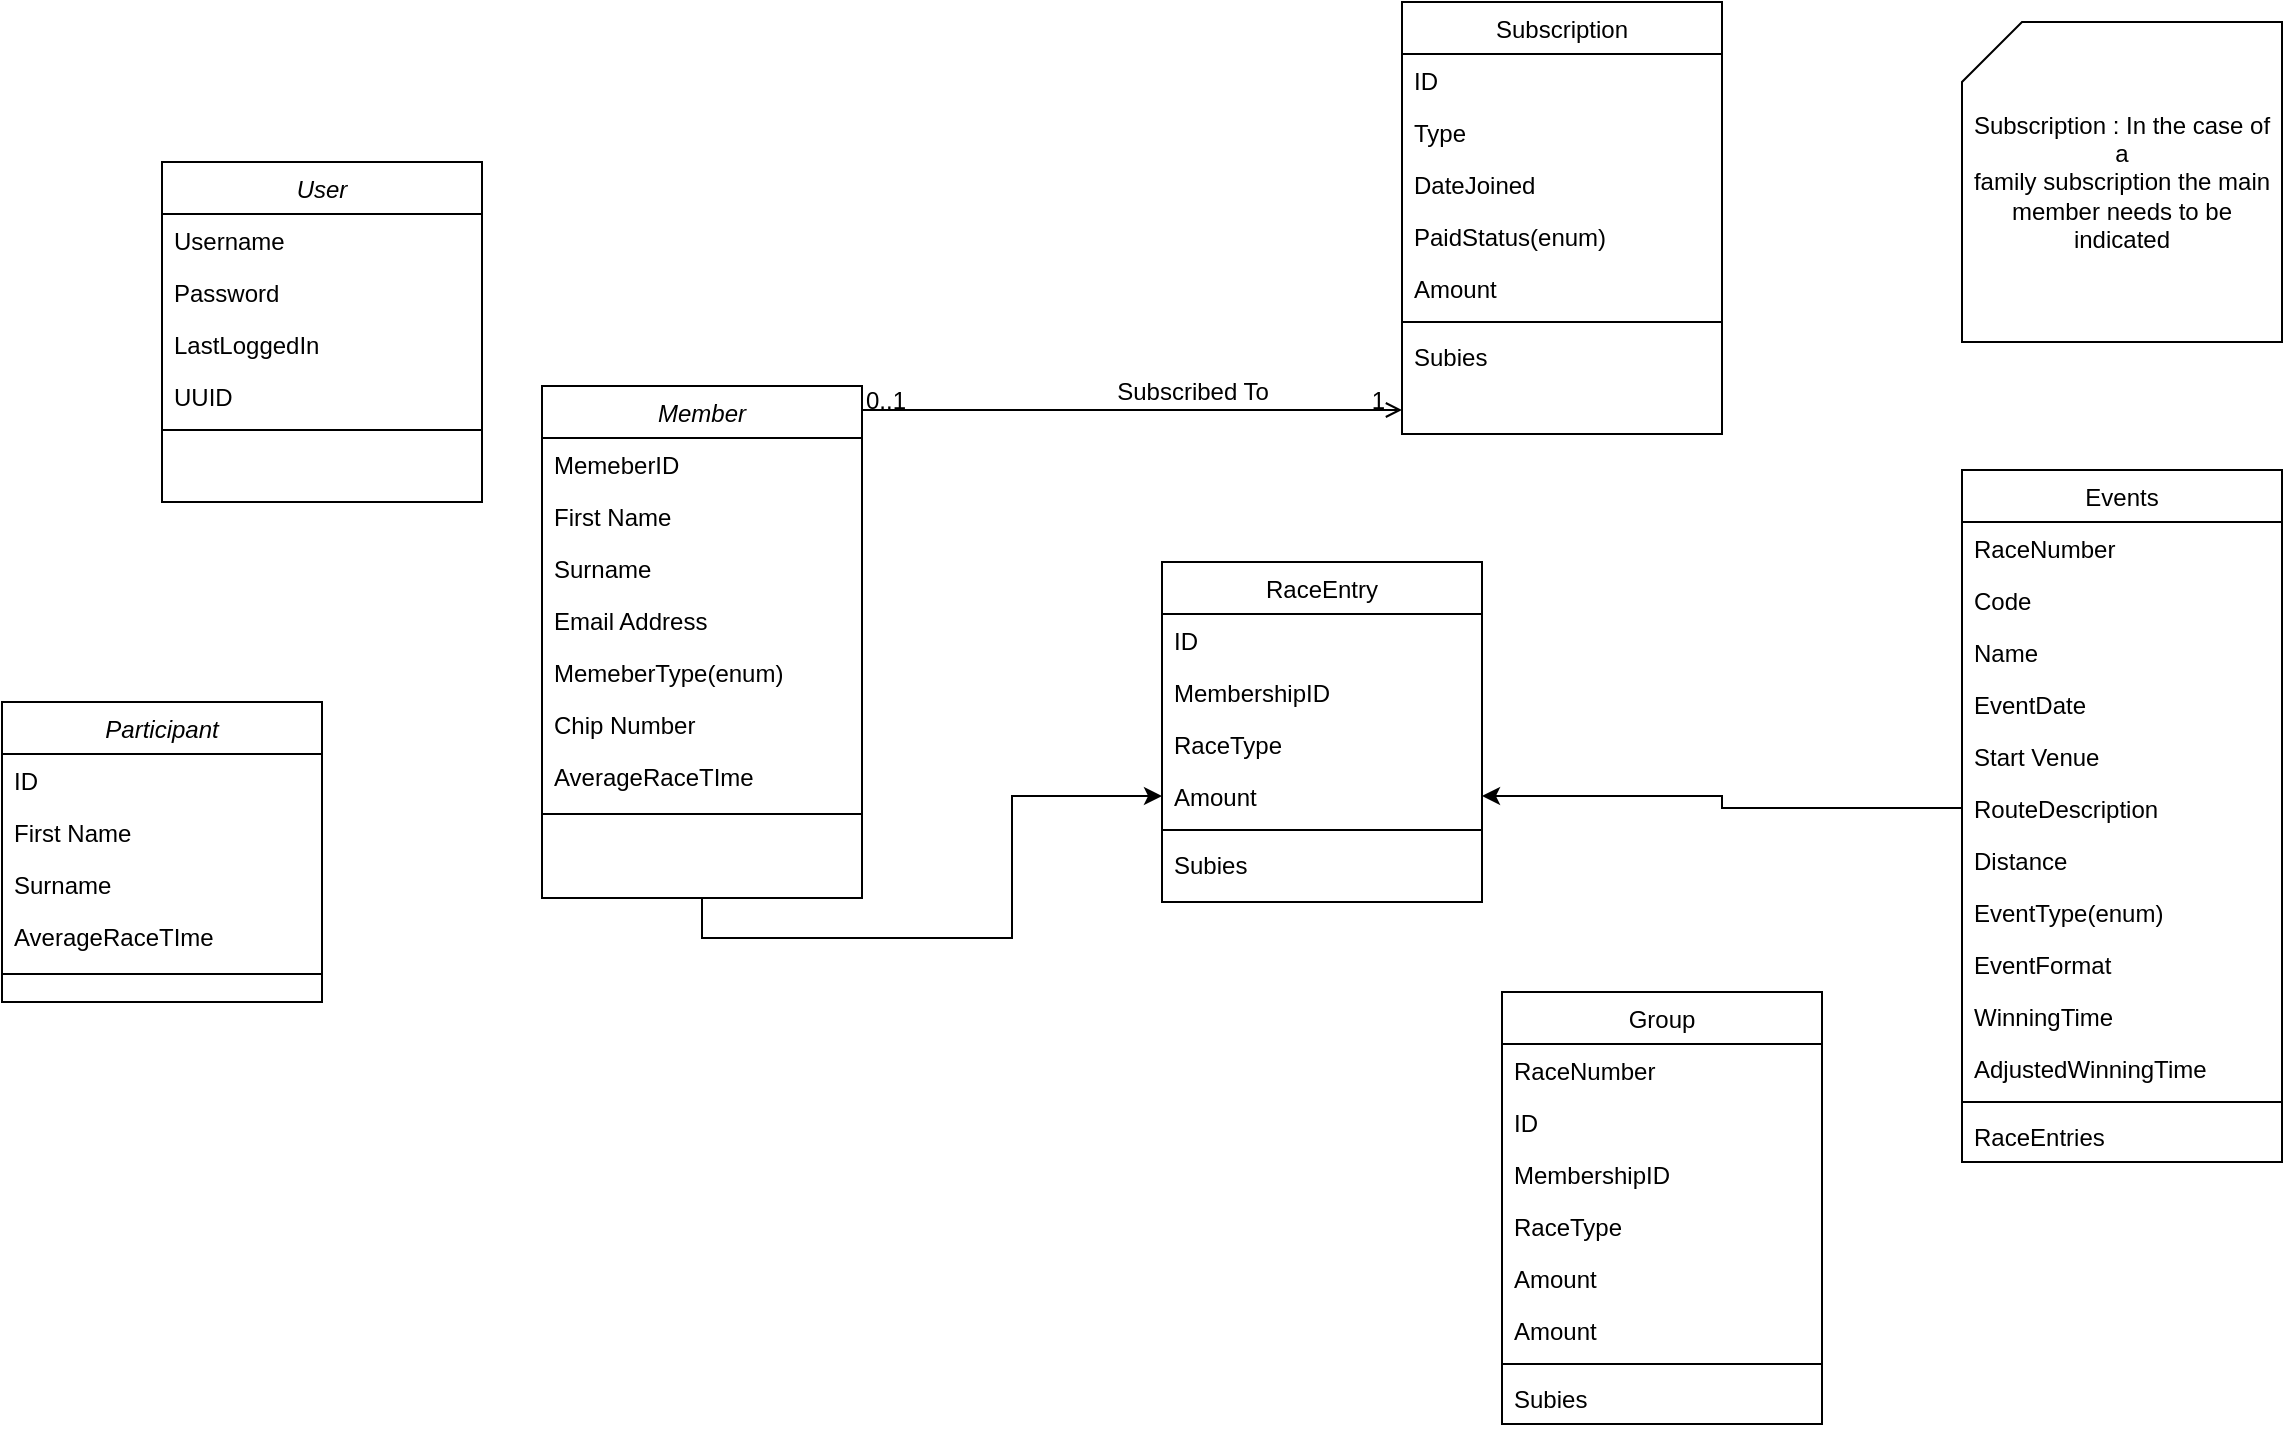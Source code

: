 <mxfile version="20.6.0" type="device"><diagram id="C5RBs43oDa-KdzZeNtuy" name="Page-1"><mxGraphModel dx="2131" dy="1690" grid="1" gridSize="10" guides="1" tooltips="1" connect="1" arrows="1" fold="1" page="1" pageScale="1" pageWidth="827" pageHeight="1169" math="0" shadow="0"><root><mxCell id="WIyWlLk6GJQsqaUBKTNV-0"/><mxCell id="WIyWlLk6GJQsqaUBKTNV-1" parent="WIyWlLk6GJQsqaUBKTNV-0"/><mxCell id="WoKJ2vpPxHGCzqMC8Jl1-36" style="edgeStyle=orthogonalEdgeStyle;rounded=0;orthogonalLoop=1;jettySize=auto;html=1;exitX=0.5;exitY=1;exitDx=0;exitDy=0;" edge="1" parent="WIyWlLk6GJQsqaUBKTNV-1" source="zkfFHV4jXpPFQw0GAbJ--0" target="WoKJ2vpPxHGCzqMC8Jl1-33"><mxGeometry relative="1" as="geometry"/></mxCell><mxCell id="zkfFHV4jXpPFQw0GAbJ--0" value="Member" style="swimlane;fontStyle=2;align=center;verticalAlign=top;childLayout=stackLayout;horizontal=1;startSize=26;horizontalStack=0;resizeParent=1;resizeLast=0;collapsible=1;marginBottom=0;rounded=0;shadow=0;strokeWidth=1;" parent="WIyWlLk6GJQsqaUBKTNV-1" vertex="1"><mxGeometry x="210" y="92" width="160" height="256" as="geometry"><mxRectangle x="230" y="140" width="160" height="26" as="alternateBounds"/></mxGeometry></mxCell><mxCell id="zkfFHV4jXpPFQw0GAbJ--1" value="MemeberID" style="text;align=left;verticalAlign=top;spacingLeft=4;spacingRight=4;overflow=hidden;rotatable=0;points=[[0,0.5],[1,0.5]];portConstraint=eastwest;" parent="zkfFHV4jXpPFQw0GAbJ--0" vertex="1"><mxGeometry y="26" width="160" height="26" as="geometry"/></mxCell><mxCell id="WoKJ2vpPxHGCzqMC8Jl1-0" value="First Name    " style="text;align=left;verticalAlign=top;spacingLeft=4;spacingRight=4;overflow=hidden;rotatable=0;points=[[0,0.5],[1,0.5]];portConstraint=eastwest;" vertex="1" parent="zkfFHV4jXpPFQw0GAbJ--0"><mxGeometry y="52" width="160" height="26" as="geometry"/></mxCell><mxCell id="WoKJ2vpPxHGCzqMC8Jl1-1" value="Surname" style="text;align=left;verticalAlign=top;spacingLeft=4;spacingRight=4;overflow=hidden;rotatable=0;points=[[0,0.5],[1,0.5]];portConstraint=eastwest;rounded=0;shadow=0;html=0;" vertex="1" parent="zkfFHV4jXpPFQw0GAbJ--0"><mxGeometry y="78" width="160" height="26" as="geometry"/></mxCell><mxCell id="zkfFHV4jXpPFQw0GAbJ--3" value="Email Address" style="text;align=left;verticalAlign=top;spacingLeft=4;spacingRight=4;overflow=hidden;rotatable=0;points=[[0,0.5],[1,0.5]];portConstraint=eastwest;rounded=0;shadow=0;html=0;" parent="zkfFHV4jXpPFQw0GAbJ--0" vertex="1"><mxGeometry y="104" width="160" height="26" as="geometry"/></mxCell><mxCell id="WoKJ2vpPxHGCzqMC8Jl1-11" value="MemeberType(enum)&#xA;" style="text;align=left;verticalAlign=top;spacingLeft=4;spacingRight=4;overflow=hidden;rotatable=0;points=[[0,0.5],[1,0.5]];portConstraint=eastwest;rounded=0;shadow=0;html=0;" vertex="1" parent="zkfFHV4jXpPFQw0GAbJ--0"><mxGeometry y="130" width="160" height="26" as="geometry"/></mxCell><mxCell id="WoKJ2vpPxHGCzqMC8Jl1-2" value="Chip Number" style="text;align=left;verticalAlign=top;spacingLeft=4;spacingRight=4;overflow=hidden;rotatable=0;points=[[0,0.5],[1,0.5]];portConstraint=eastwest;rounded=0;shadow=0;html=0;" vertex="1" parent="zkfFHV4jXpPFQw0GAbJ--0"><mxGeometry y="156" width="160" height="26" as="geometry"/></mxCell><mxCell id="WoKJ2vpPxHGCzqMC8Jl1-12" value="AverageRaceTIme" style="text;align=left;verticalAlign=top;spacingLeft=4;spacingRight=4;overflow=hidden;rotatable=0;points=[[0,0.5],[1,0.5]];portConstraint=eastwest;rounded=0;shadow=0;html=0;" vertex="1" parent="zkfFHV4jXpPFQw0GAbJ--0"><mxGeometry y="182" width="160" height="28" as="geometry"/></mxCell><mxCell id="zkfFHV4jXpPFQw0GAbJ--4" value="" style="line;html=1;strokeWidth=1;align=left;verticalAlign=middle;spacingTop=-1;spacingLeft=3;spacingRight=3;rotatable=0;labelPosition=right;points=[];portConstraint=eastwest;" parent="zkfFHV4jXpPFQw0GAbJ--0" vertex="1"><mxGeometry y="210" width="160" height="8" as="geometry"/></mxCell><mxCell id="zkfFHV4jXpPFQw0GAbJ--17" value="Subscription" style="swimlane;fontStyle=0;align=center;verticalAlign=top;childLayout=stackLayout;horizontal=1;startSize=26;horizontalStack=0;resizeParent=1;resizeLast=0;collapsible=1;marginBottom=0;rounded=0;shadow=0;strokeWidth=1;" parent="WIyWlLk6GJQsqaUBKTNV-1" vertex="1"><mxGeometry x="640" y="-100" width="160" height="216" as="geometry"><mxRectangle x="550" y="140" width="160" height="26" as="alternateBounds"/></mxGeometry></mxCell><mxCell id="zkfFHV4jXpPFQw0GAbJ--18" value="ID" style="text;align=left;verticalAlign=top;spacingLeft=4;spacingRight=4;overflow=hidden;rotatable=0;points=[[0,0.5],[1,0.5]];portConstraint=eastwest;" parent="zkfFHV4jXpPFQw0GAbJ--17" vertex="1"><mxGeometry y="26" width="160" height="26" as="geometry"/></mxCell><mxCell id="zkfFHV4jXpPFQw0GAbJ--19" value="Type" style="text;align=left;verticalAlign=top;spacingLeft=4;spacingRight=4;overflow=hidden;rotatable=0;points=[[0,0.5],[1,0.5]];portConstraint=eastwest;rounded=0;shadow=0;html=0;" parent="zkfFHV4jXpPFQw0GAbJ--17" vertex="1"><mxGeometry y="52" width="160" height="26" as="geometry"/></mxCell><mxCell id="WoKJ2vpPxHGCzqMC8Jl1-16" value="DateJoined" style="text;align=left;verticalAlign=top;spacingLeft=4;spacingRight=4;overflow=hidden;rotatable=0;points=[[0,0.5],[1,0.5]];portConstraint=eastwest;" vertex="1" parent="zkfFHV4jXpPFQw0GAbJ--17"><mxGeometry y="78" width="160" height="26" as="geometry"/></mxCell><mxCell id="zkfFHV4jXpPFQw0GAbJ--20" value="PaidStatus(enum)" style="text;align=left;verticalAlign=top;spacingLeft=4;spacingRight=4;overflow=hidden;rotatable=0;points=[[0,0.5],[1,0.5]];portConstraint=eastwest;rounded=0;shadow=0;html=0;" parent="zkfFHV4jXpPFQw0GAbJ--17" vertex="1"><mxGeometry y="104" width="160" height="26" as="geometry"/></mxCell><mxCell id="zkfFHV4jXpPFQw0GAbJ--21" value="Amount" style="text;align=left;verticalAlign=top;spacingLeft=4;spacingRight=4;overflow=hidden;rotatable=0;points=[[0,0.5],[1,0.5]];portConstraint=eastwest;rounded=0;shadow=0;html=0;" parent="zkfFHV4jXpPFQw0GAbJ--17" vertex="1"><mxGeometry y="130" width="160" height="26" as="geometry"/></mxCell><mxCell id="zkfFHV4jXpPFQw0GAbJ--23" value="" style="line;html=1;strokeWidth=1;align=left;verticalAlign=middle;spacingTop=-1;spacingLeft=3;spacingRight=3;rotatable=0;labelPosition=right;points=[];portConstraint=eastwest;" parent="zkfFHV4jXpPFQw0GAbJ--17" vertex="1"><mxGeometry y="156" width="160" height="8" as="geometry"/></mxCell><mxCell id="WoKJ2vpPxHGCzqMC8Jl1-3" value="Subies&#xA;" style="text;align=left;verticalAlign=top;spacingLeft=4;spacingRight=4;overflow=hidden;rotatable=0;points=[[0,0.5],[1,0.5]];portConstraint=eastwest;" vertex="1" parent="zkfFHV4jXpPFQw0GAbJ--17"><mxGeometry y="164" width="160" height="26" as="geometry"/></mxCell><mxCell id="zkfFHV4jXpPFQw0GAbJ--26" value="" style="endArrow=open;shadow=0;strokeWidth=1;rounded=0;endFill=1;edgeStyle=elbowEdgeStyle;elbow=vertical;" parent="WIyWlLk6GJQsqaUBKTNV-1" source="zkfFHV4jXpPFQw0GAbJ--0" target="zkfFHV4jXpPFQw0GAbJ--17" edge="1"><mxGeometry x="0.5" y="41" relative="1" as="geometry"><mxPoint x="380" y="192" as="sourcePoint"/><mxPoint x="540" y="192" as="targetPoint"/><mxPoint x="-40" y="32" as="offset"/></mxGeometry></mxCell><mxCell id="zkfFHV4jXpPFQw0GAbJ--27" value="0..1" style="resizable=0;align=left;verticalAlign=bottom;labelBackgroundColor=none;fontSize=12;" parent="zkfFHV4jXpPFQw0GAbJ--26" connectable="0" vertex="1"><mxGeometry x="-1" relative="1" as="geometry"><mxPoint y="4" as="offset"/></mxGeometry></mxCell><mxCell id="zkfFHV4jXpPFQw0GAbJ--28" value="1" style="resizable=0;align=right;verticalAlign=bottom;labelBackgroundColor=none;fontSize=12;" parent="zkfFHV4jXpPFQw0GAbJ--26" connectable="0" vertex="1"><mxGeometry x="1" relative="1" as="geometry"><mxPoint x="-7" y="4" as="offset"/></mxGeometry></mxCell><mxCell id="zkfFHV4jXpPFQw0GAbJ--29" value="Subscribed To" style="text;html=1;resizable=0;points=[];;align=center;verticalAlign=middle;labelBackgroundColor=none;rounded=0;shadow=0;strokeWidth=1;fontSize=12;" parent="zkfFHV4jXpPFQw0GAbJ--26" vertex="1" connectable="0"><mxGeometry x="0.5" y="49" relative="1" as="geometry"><mxPoint x="-38" y="40" as="offset"/></mxGeometry></mxCell><mxCell id="WoKJ2vpPxHGCzqMC8Jl1-4" value="User" style="swimlane;fontStyle=2;align=center;verticalAlign=top;childLayout=stackLayout;horizontal=1;startSize=26;horizontalStack=0;resizeParent=1;resizeLast=0;collapsible=1;marginBottom=0;rounded=0;shadow=0;strokeWidth=1;" vertex="1" parent="WIyWlLk6GJQsqaUBKTNV-1"><mxGeometry x="20" y="-20" width="160" height="170" as="geometry"><mxRectangle x="230" y="140" width="160" height="26" as="alternateBounds"/></mxGeometry></mxCell><mxCell id="WoKJ2vpPxHGCzqMC8Jl1-5" value="Username" style="text;align=left;verticalAlign=top;spacingLeft=4;spacingRight=4;overflow=hidden;rotatable=0;points=[[0,0.5],[1,0.5]];portConstraint=eastwest;" vertex="1" parent="WoKJ2vpPxHGCzqMC8Jl1-4"><mxGeometry y="26" width="160" height="26" as="geometry"/></mxCell><mxCell id="WoKJ2vpPxHGCzqMC8Jl1-6" value="Password" style="text;align=left;verticalAlign=top;spacingLeft=4;spacingRight=4;overflow=hidden;rotatable=0;points=[[0,0.5],[1,0.5]];portConstraint=eastwest;" vertex="1" parent="WoKJ2vpPxHGCzqMC8Jl1-4"><mxGeometry y="52" width="160" height="26" as="geometry"/></mxCell><mxCell id="WoKJ2vpPxHGCzqMC8Jl1-7" value="LastLoggedIn" style="text;align=left;verticalAlign=top;spacingLeft=4;spacingRight=4;overflow=hidden;rotatable=0;points=[[0,0.5],[1,0.5]];portConstraint=eastwest;rounded=0;shadow=0;html=0;" vertex="1" parent="WoKJ2vpPxHGCzqMC8Jl1-4"><mxGeometry y="78" width="160" height="26" as="geometry"/></mxCell><mxCell id="WoKJ2vpPxHGCzqMC8Jl1-8" value="UUID" style="text;align=left;verticalAlign=top;spacingLeft=4;spacingRight=4;overflow=hidden;rotatable=0;points=[[0,0.5],[1,0.5]];portConstraint=eastwest;rounded=0;shadow=0;html=0;" vertex="1" parent="WoKJ2vpPxHGCzqMC8Jl1-4"><mxGeometry y="104" width="160" height="26" as="geometry"/></mxCell><mxCell id="WoKJ2vpPxHGCzqMC8Jl1-10" value="" style="line;html=1;strokeWidth=1;align=left;verticalAlign=middle;spacingTop=-1;spacingLeft=3;spacingRight=3;rotatable=0;labelPosition=right;points=[];portConstraint=eastwest;" vertex="1" parent="WoKJ2vpPxHGCzqMC8Jl1-4"><mxGeometry y="130" width="160" height="8" as="geometry"/></mxCell><mxCell id="WoKJ2vpPxHGCzqMC8Jl1-17" value="Subscription : In the case of a&lt;br&gt;family subscription the main member needs to be indicated" style="shape=card;whiteSpace=wrap;html=1;" vertex="1" parent="WIyWlLk6GJQsqaUBKTNV-1"><mxGeometry x="920" y="-90" width="160" height="160" as="geometry"/></mxCell><mxCell id="WoKJ2vpPxHGCzqMC8Jl1-28" value="RaceEntry" style="swimlane;fontStyle=0;align=center;verticalAlign=top;childLayout=stackLayout;horizontal=1;startSize=26;horizontalStack=0;resizeParent=1;resizeLast=0;collapsible=1;marginBottom=0;rounded=0;shadow=0;strokeWidth=1;" vertex="1" parent="WIyWlLk6GJQsqaUBKTNV-1"><mxGeometry x="520" y="180" width="160" height="170" as="geometry"><mxRectangle x="550" y="140" width="160" height="26" as="alternateBounds"/></mxGeometry></mxCell><mxCell id="WoKJ2vpPxHGCzqMC8Jl1-29" value="ID" style="text;align=left;verticalAlign=top;spacingLeft=4;spacingRight=4;overflow=hidden;rotatable=0;points=[[0,0.5],[1,0.5]];portConstraint=eastwest;" vertex="1" parent="WoKJ2vpPxHGCzqMC8Jl1-28"><mxGeometry y="26" width="160" height="26" as="geometry"/></mxCell><mxCell id="WoKJ2vpPxHGCzqMC8Jl1-31" value="MembershipID" style="text;align=left;verticalAlign=top;spacingLeft=4;spacingRight=4;overflow=hidden;rotatable=0;points=[[0,0.5],[1,0.5]];portConstraint=eastwest;" vertex="1" parent="WoKJ2vpPxHGCzqMC8Jl1-28"><mxGeometry y="52" width="160" height="26" as="geometry"/></mxCell><mxCell id="WoKJ2vpPxHGCzqMC8Jl1-32" value="RaceType" style="text;align=left;verticalAlign=top;spacingLeft=4;spacingRight=4;overflow=hidden;rotatable=0;points=[[0,0.5],[1,0.5]];portConstraint=eastwest;rounded=0;shadow=0;html=0;" vertex="1" parent="WoKJ2vpPxHGCzqMC8Jl1-28"><mxGeometry y="78" width="160" height="26" as="geometry"/></mxCell><mxCell id="WoKJ2vpPxHGCzqMC8Jl1-33" value="Amount" style="text;align=left;verticalAlign=top;spacingLeft=4;spacingRight=4;overflow=hidden;rotatable=0;points=[[0,0.5],[1,0.5]];portConstraint=eastwest;rounded=0;shadow=0;html=0;" vertex="1" parent="WoKJ2vpPxHGCzqMC8Jl1-28"><mxGeometry y="104" width="160" height="26" as="geometry"/></mxCell><mxCell id="WoKJ2vpPxHGCzqMC8Jl1-34" value="" style="line;html=1;strokeWidth=1;align=left;verticalAlign=middle;spacingTop=-1;spacingLeft=3;spacingRight=3;rotatable=0;labelPosition=right;points=[];portConstraint=eastwest;" vertex="1" parent="WoKJ2vpPxHGCzqMC8Jl1-28"><mxGeometry y="130" width="160" height="8" as="geometry"/></mxCell><mxCell id="WoKJ2vpPxHGCzqMC8Jl1-35" value="Subies&#xA;" style="text;align=left;verticalAlign=top;spacingLeft=4;spacingRight=4;overflow=hidden;rotatable=0;points=[[0,0.5],[1,0.5]];portConstraint=eastwest;" vertex="1" parent="WoKJ2vpPxHGCzqMC8Jl1-28"><mxGeometry y="138" width="160" height="26" as="geometry"/></mxCell><mxCell id="WoKJ2vpPxHGCzqMC8Jl1-37" value="Events" style="swimlane;fontStyle=0;align=center;verticalAlign=top;childLayout=stackLayout;horizontal=1;startSize=26;horizontalStack=0;resizeParent=1;resizeLast=0;collapsible=1;marginBottom=0;rounded=0;shadow=0;strokeWidth=1;" vertex="1" parent="WIyWlLk6GJQsqaUBKTNV-1"><mxGeometry x="920" y="134" width="160" height="346" as="geometry"><mxRectangle x="550" y="140" width="160" height="26" as="alternateBounds"/></mxGeometry></mxCell><mxCell id="WoKJ2vpPxHGCzqMC8Jl1-51" value="RaceNumber" style="text;align=left;verticalAlign=top;spacingLeft=4;spacingRight=4;overflow=hidden;rotatable=0;points=[[0,0.5],[1,0.5]];portConstraint=eastwest;rounded=0;shadow=0;html=0;" vertex="1" parent="WoKJ2vpPxHGCzqMC8Jl1-37"><mxGeometry y="26" width="160" height="26" as="geometry"/></mxCell><mxCell id="WoKJ2vpPxHGCzqMC8Jl1-38" value="Code" style="text;align=left;verticalAlign=top;spacingLeft=4;spacingRight=4;overflow=hidden;rotatable=0;points=[[0,0.5],[1,0.5]];portConstraint=eastwest;" vertex="1" parent="WoKJ2vpPxHGCzqMC8Jl1-37"><mxGeometry y="52" width="160" height="26" as="geometry"/></mxCell><mxCell id="WoKJ2vpPxHGCzqMC8Jl1-39" value="Name    " style="text;align=left;verticalAlign=top;spacingLeft=4;spacingRight=4;overflow=hidden;rotatable=0;points=[[0,0.5],[1,0.5]];portConstraint=eastwest;" vertex="1" parent="WoKJ2vpPxHGCzqMC8Jl1-37"><mxGeometry y="78" width="160" height="26" as="geometry"/></mxCell><mxCell id="WoKJ2vpPxHGCzqMC8Jl1-40" value="EventDate" style="text;align=left;verticalAlign=top;spacingLeft=4;spacingRight=4;overflow=hidden;rotatable=0;points=[[0,0.5],[1,0.5]];portConstraint=eastwest;rounded=0;shadow=0;html=0;" vertex="1" parent="WoKJ2vpPxHGCzqMC8Jl1-37"><mxGeometry y="104" width="160" height="26" as="geometry"/></mxCell><mxCell id="WoKJ2vpPxHGCzqMC8Jl1-44" value="Start Venue" style="text;align=left;verticalAlign=top;spacingLeft=4;spacingRight=4;overflow=hidden;rotatable=0;points=[[0,0.5],[1,0.5]];portConstraint=eastwest;rounded=0;shadow=0;html=0;" vertex="1" parent="WoKJ2vpPxHGCzqMC8Jl1-37"><mxGeometry y="130" width="160" height="26" as="geometry"/></mxCell><mxCell id="WoKJ2vpPxHGCzqMC8Jl1-41" value="RouteDescription" style="text;align=left;verticalAlign=top;spacingLeft=4;spacingRight=4;overflow=hidden;rotatable=0;points=[[0,0.5],[1,0.5]];portConstraint=eastwest;rounded=0;shadow=0;html=0;" vertex="1" parent="WoKJ2vpPxHGCzqMC8Jl1-37"><mxGeometry y="156" width="160" height="26" as="geometry"/></mxCell><mxCell id="WoKJ2vpPxHGCzqMC8Jl1-45" value="Distance" style="text;align=left;verticalAlign=top;spacingLeft=4;spacingRight=4;overflow=hidden;rotatable=0;points=[[0,0.5],[1,0.5]];portConstraint=eastwest;rounded=0;shadow=0;html=0;" vertex="1" parent="WoKJ2vpPxHGCzqMC8Jl1-37"><mxGeometry y="182" width="160" height="26" as="geometry"/></mxCell><mxCell id="WoKJ2vpPxHGCzqMC8Jl1-70" value="EventType(enum)&#xA;" style="text;align=left;verticalAlign=top;spacingLeft=4;spacingRight=4;overflow=hidden;rotatable=0;points=[[0,0.5],[1,0.5]];portConstraint=eastwest;rounded=0;shadow=0;html=0;" vertex="1" parent="WoKJ2vpPxHGCzqMC8Jl1-37"><mxGeometry y="208" width="160" height="26" as="geometry"/></mxCell><mxCell id="WoKJ2vpPxHGCzqMC8Jl1-46" value="EventFormat" style="text;align=left;verticalAlign=top;spacingLeft=4;spacingRight=4;overflow=hidden;rotatable=0;points=[[0,0.5],[1,0.5]];portConstraint=eastwest;rounded=0;shadow=0;html=0;" vertex="1" parent="WoKJ2vpPxHGCzqMC8Jl1-37"><mxGeometry y="234" width="160" height="26" as="geometry"/></mxCell><mxCell id="WoKJ2vpPxHGCzqMC8Jl1-48" value="WinningTime" style="text;align=left;verticalAlign=top;spacingLeft=4;spacingRight=4;overflow=hidden;rotatable=0;points=[[0,0.5],[1,0.5]];portConstraint=eastwest;rounded=0;shadow=0;html=0;" vertex="1" parent="WoKJ2vpPxHGCzqMC8Jl1-37"><mxGeometry y="260" width="160" height="26" as="geometry"/></mxCell><mxCell id="WoKJ2vpPxHGCzqMC8Jl1-49" value="AdjustedWinningTime&#xA;" style="text;align=left;verticalAlign=top;spacingLeft=4;spacingRight=4;overflow=hidden;rotatable=0;points=[[0,0.5],[1,0.5]];portConstraint=eastwest;rounded=0;shadow=0;html=0;" vertex="1" parent="WoKJ2vpPxHGCzqMC8Jl1-37"><mxGeometry y="286" width="160" height="26" as="geometry"/></mxCell><mxCell id="WoKJ2vpPxHGCzqMC8Jl1-42" value="" style="line;html=1;strokeWidth=1;align=left;verticalAlign=middle;spacingTop=-1;spacingLeft=3;spacingRight=3;rotatable=0;labelPosition=right;points=[];portConstraint=eastwest;" vertex="1" parent="WoKJ2vpPxHGCzqMC8Jl1-37"><mxGeometry y="312" width="160" height="8" as="geometry"/></mxCell><mxCell id="WoKJ2vpPxHGCzqMC8Jl1-43" value="RaceEntries" style="text;align=left;verticalAlign=top;spacingLeft=4;spacingRight=4;overflow=hidden;rotatable=0;points=[[0,0.5],[1,0.5]];portConstraint=eastwest;" vertex="1" parent="WoKJ2vpPxHGCzqMC8Jl1-37"><mxGeometry y="320" width="160" height="26" as="geometry"/></mxCell><mxCell id="WoKJ2vpPxHGCzqMC8Jl1-47" style="edgeStyle=orthogonalEdgeStyle;rounded=0;orthogonalLoop=1;jettySize=auto;html=1;exitX=0;exitY=0.5;exitDx=0;exitDy=0;entryX=1;entryY=0.5;entryDx=0;entryDy=0;" edge="1" parent="WIyWlLk6GJQsqaUBKTNV-1" source="WoKJ2vpPxHGCzqMC8Jl1-41" target="WoKJ2vpPxHGCzqMC8Jl1-33"><mxGeometry relative="1" as="geometry"/></mxCell><mxCell id="WoKJ2vpPxHGCzqMC8Jl1-61" value="Participant" style="swimlane;fontStyle=2;align=center;verticalAlign=top;childLayout=stackLayout;horizontal=1;startSize=26;horizontalStack=0;resizeParent=1;resizeLast=0;collapsible=1;marginBottom=0;rounded=0;shadow=0;strokeWidth=1;" vertex="1" parent="WIyWlLk6GJQsqaUBKTNV-1"><mxGeometry x="-60" y="250" width="160" height="150" as="geometry"><mxRectangle x="230" y="140" width="160" height="26" as="alternateBounds"/></mxGeometry></mxCell><mxCell id="WoKJ2vpPxHGCzqMC8Jl1-62" value="ID" style="text;align=left;verticalAlign=top;spacingLeft=4;spacingRight=4;overflow=hidden;rotatable=0;points=[[0,0.5],[1,0.5]];portConstraint=eastwest;" vertex="1" parent="WoKJ2vpPxHGCzqMC8Jl1-61"><mxGeometry y="26" width="160" height="26" as="geometry"/></mxCell><mxCell id="WoKJ2vpPxHGCzqMC8Jl1-63" value="First Name    " style="text;align=left;verticalAlign=top;spacingLeft=4;spacingRight=4;overflow=hidden;rotatable=0;points=[[0,0.5],[1,0.5]];portConstraint=eastwest;" vertex="1" parent="WoKJ2vpPxHGCzqMC8Jl1-61"><mxGeometry y="52" width="160" height="26" as="geometry"/></mxCell><mxCell id="WoKJ2vpPxHGCzqMC8Jl1-64" value="Surname" style="text;align=left;verticalAlign=top;spacingLeft=4;spacingRight=4;overflow=hidden;rotatable=0;points=[[0,0.5],[1,0.5]];portConstraint=eastwest;rounded=0;shadow=0;html=0;" vertex="1" parent="WoKJ2vpPxHGCzqMC8Jl1-61"><mxGeometry y="78" width="160" height="26" as="geometry"/></mxCell><mxCell id="WoKJ2vpPxHGCzqMC8Jl1-68" value="AverageRaceTIme" style="text;align=left;verticalAlign=top;spacingLeft=4;spacingRight=4;overflow=hidden;rotatable=0;points=[[0,0.5],[1,0.5]];portConstraint=eastwest;rounded=0;shadow=0;html=0;" vertex="1" parent="WoKJ2vpPxHGCzqMC8Jl1-61"><mxGeometry y="104" width="160" height="28" as="geometry"/></mxCell><mxCell id="WoKJ2vpPxHGCzqMC8Jl1-69" value="" style="line;html=1;strokeWidth=1;align=left;verticalAlign=middle;spacingTop=-1;spacingLeft=3;spacingRight=3;rotatable=0;labelPosition=right;points=[];portConstraint=eastwest;" vertex="1" parent="WoKJ2vpPxHGCzqMC8Jl1-61"><mxGeometry y="132" width="160" height="8" as="geometry"/></mxCell><mxCell id="WoKJ2vpPxHGCzqMC8Jl1-81" value="Group" style="swimlane;fontStyle=0;align=center;verticalAlign=top;childLayout=stackLayout;horizontal=1;startSize=26;horizontalStack=0;resizeParent=1;resizeLast=0;collapsible=1;marginBottom=0;rounded=0;shadow=0;strokeWidth=1;" vertex="1" parent="WIyWlLk6GJQsqaUBKTNV-1"><mxGeometry x="690" y="395" width="160" height="216" as="geometry"><mxRectangle x="550" y="140" width="160" height="26" as="alternateBounds"/></mxGeometry></mxCell><mxCell id="WoKJ2vpPxHGCzqMC8Jl1-90" value="RaceNumber" style="text;align=left;verticalAlign=top;spacingLeft=4;spacingRight=4;overflow=hidden;rotatable=0;points=[[0,0.5],[1,0.5]];portConstraint=eastwest;rounded=0;shadow=0;html=0;" vertex="1" parent="WoKJ2vpPxHGCzqMC8Jl1-81"><mxGeometry y="26" width="160" height="26" as="geometry"/></mxCell><mxCell id="WoKJ2vpPxHGCzqMC8Jl1-82" value="ID" style="text;align=left;verticalAlign=top;spacingLeft=4;spacingRight=4;overflow=hidden;rotatable=0;points=[[0,0.5],[1,0.5]];portConstraint=eastwest;" vertex="1" parent="WoKJ2vpPxHGCzqMC8Jl1-81"><mxGeometry y="52" width="160" height="26" as="geometry"/></mxCell><mxCell id="WoKJ2vpPxHGCzqMC8Jl1-83" value="MembershipID" style="text;align=left;verticalAlign=top;spacingLeft=4;spacingRight=4;overflow=hidden;rotatable=0;points=[[0,0.5],[1,0.5]];portConstraint=eastwest;" vertex="1" parent="WoKJ2vpPxHGCzqMC8Jl1-81"><mxGeometry y="78" width="160" height="26" as="geometry"/></mxCell><mxCell id="WoKJ2vpPxHGCzqMC8Jl1-84" value="RaceType" style="text;align=left;verticalAlign=top;spacingLeft=4;spacingRight=4;overflow=hidden;rotatable=0;points=[[0,0.5],[1,0.5]];portConstraint=eastwest;rounded=0;shadow=0;html=0;" vertex="1" parent="WoKJ2vpPxHGCzqMC8Jl1-81"><mxGeometry y="104" width="160" height="26" as="geometry"/></mxCell><mxCell id="WoKJ2vpPxHGCzqMC8Jl1-85" value="Amount" style="text;align=left;verticalAlign=top;spacingLeft=4;spacingRight=4;overflow=hidden;rotatable=0;points=[[0,0.5],[1,0.5]];portConstraint=eastwest;rounded=0;shadow=0;html=0;" vertex="1" parent="WoKJ2vpPxHGCzqMC8Jl1-81"><mxGeometry y="130" width="160" height="26" as="geometry"/></mxCell><mxCell id="WoKJ2vpPxHGCzqMC8Jl1-86" value="Amount" style="text;align=left;verticalAlign=top;spacingLeft=4;spacingRight=4;overflow=hidden;rotatable=0;points=[[0,0.5],[1,0.5]];portConstraint=eastwest;rounded=0;shadow=0;html=0;" vertex="1" parent="WoKJ2vpPxHGCzqMC8Jl1-81"><mxGeometry y="156" width="160" height="26" as="geometry"/></mxCell><mxCell id="WoKJ2vpPxHGCzqMC8Jl1-87" value="" style="line;html=1;strokeWidth=1;align=left;verticalAlign=middle;spacingTop=-1;spacingLeft=3;spacingRight=3;rotatable=0;labelPosition=right;points=[];portConstraint=eastwest;" vertex="1" parent="WoKJ2vpPxHGCzqMC8Jl1-81"><mxGeometry y="182" width="160" height="8" as="geometry"/></mxCell><mxCell id="WoKJ2vpPxHGCzqMC8Jl1-88" value="Subies&#xA;" style="text;align=left;verticalAlign=top;spacingLeft=4;spacingRight=4;overflow=hidden;rotatable=0;points=[[0,0.5],[1,0.5]];portConstraint=eastwest;" vertex="1" parent="WoKJ2vpPxHGCzqMC8Jl1-81"><mxGeometry y="190" width="160" height="26" as="geometry"/></mxCell></root></mxGraphModel></diagram></mxfile>